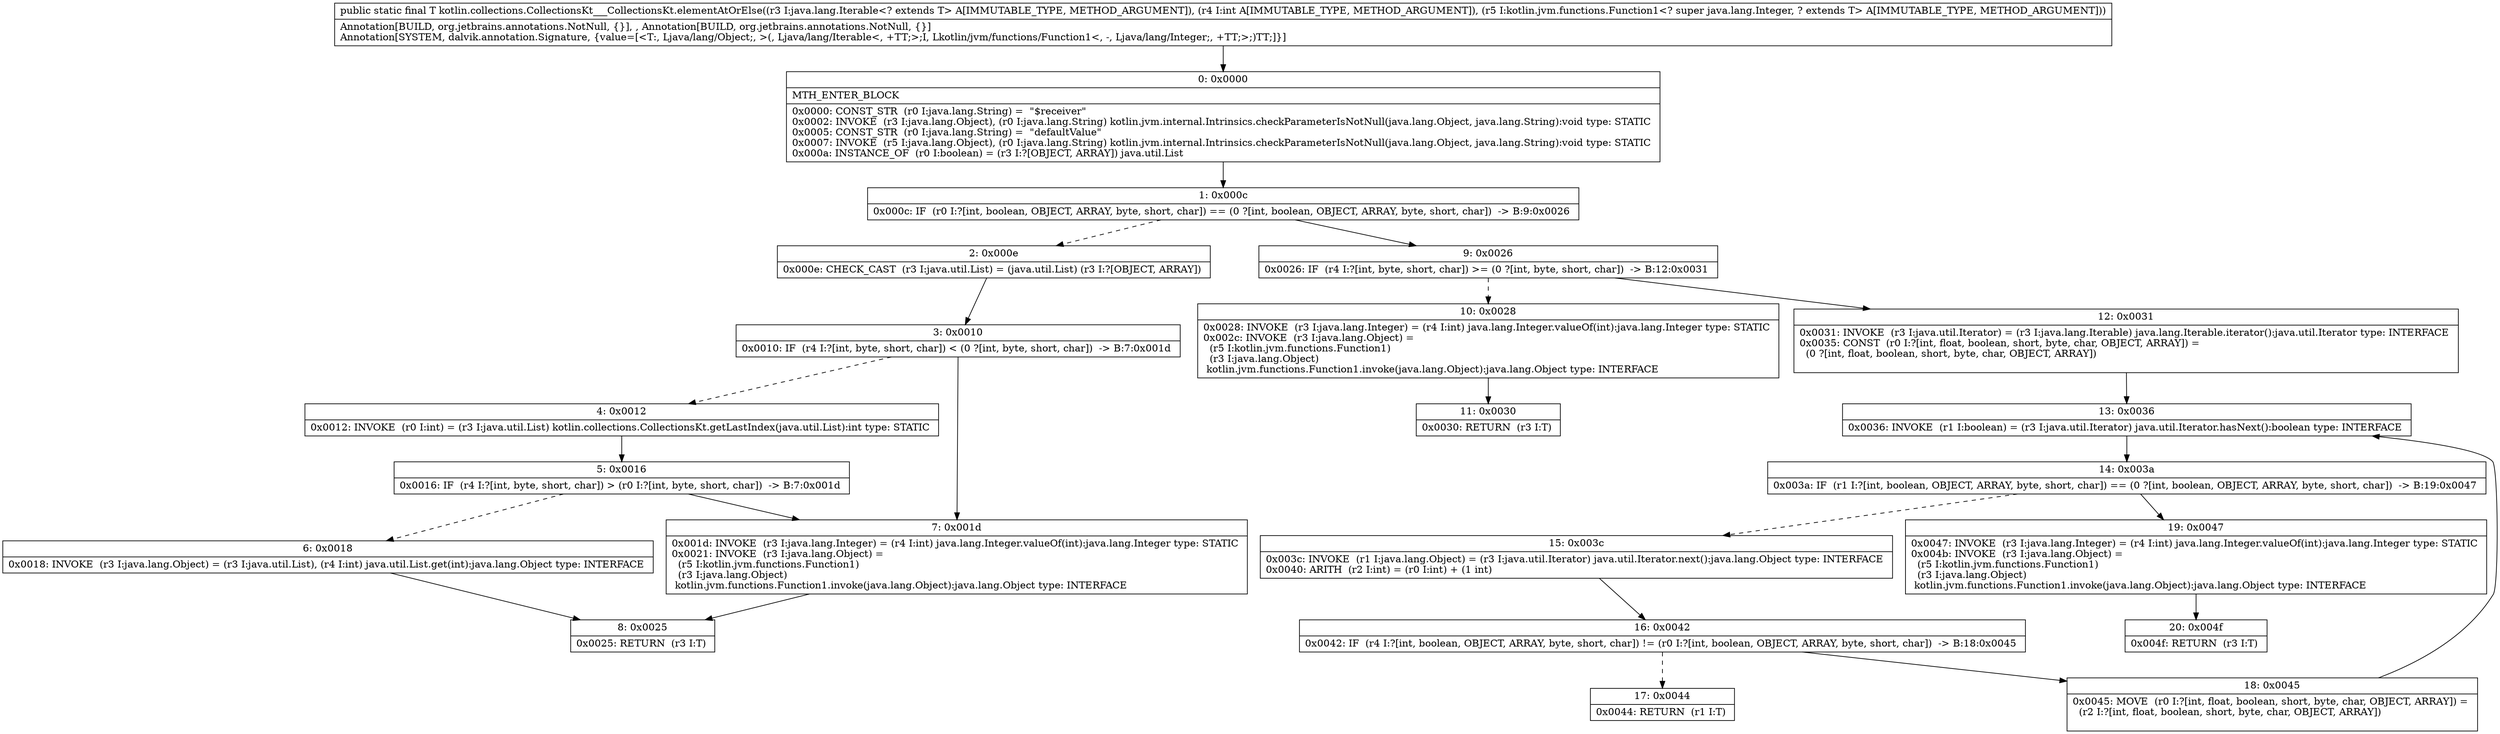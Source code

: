 digraph "CFG forkotlin.collections.CollectionsKt___CollectionsKt.elementAtOrElse(Ljava\/lang\/Iterable;ILkotlin\/jvm\/functions\/Function1;)Ljava\/lang\/Object;" {
Node_0 [shape=record,label="{0\:\ 0x0000|MTH_ENTER_BLOCK\l|0x0000: CONST_STR  (r0 I:java.lang.String) =  \"$receiver\" \l0x0002: INVOKE  (r3 I:java.lang.Object), (r0 I:java.lang.String) kotlin.jvm.internal.Intrinsics.checkParameterIsNotNull(java.lang.Object, java.lang.String):void type: STATIC \l0x0005: CONST_STR  (r0 I:java.lang.String) =  \"defaultValue\" \l0x0007: INVOKE  (r5 I:java.lang.Object), (r0 I:java.lang.String) kotlin.jvm.internal.Intrinsics.checkParameterIsNotNull(java.lang.Object, java.lang.String):void type: STATIC \l0x000a: INSTANCE_OF  (r0 I:boolean) = (r3 I:?[OBJECT, ARRAY]) java.util.List \l}"];
Node_1 [shape=record,label="{1\:\ 0x000c|0x000c: IF  (r0 I:?[int, boolean, OBJECT, ARRAY, byte, short, char]) == (0 ?[int, boolean, OBJECT, ARRAY, byte, short, char])  \-\> B:9:0x0026 \l}"];
Node_2 [shape=record,label="{2\:\ 0x000e|0x000e: CHECK_CAST  (r3 I:java.util.List) = (java.util.List) (r3 I:?[OBJECT, ARRAY]) \l}"];
Node_3 [shape=record,label="{3\:\ 0x0010|0x0010: IF  (r4 I:?[int, byte, short, char]) \< (0 ?[int, byte, short, char])  \-\> B:7:0x001d \l}"];
Node_4 [shape=record,label="{4\:\ 0x0012|0x0012: INVOKE  (r0 I:int) = (r3 I:java.util.List) kotlin.collections.CollectionsKt.getLastIndex(java.util.List):int type: STATIC \l}"];
Node_5 [shape=record,label="{5\:\ 0x0016|0x0016: IF  (r4 I:?[int, byte, short, char]) \> (r0 I:?[int, byte, short, char])  \-\> B:7:0x001d \l}"];
Node_6 [shape=record,label="{6\:\ 0x0018|0x0018: INVOKE  (r3 I:java.lang.Object) = (r3 I:java.util.List), (r4 I:int) java.util.List.get(int):java.lang.Object type: INTERFACE \l}"];
Node_7 [shape=record,label="{7\:\ 0x001d|0x001d: INVOKE  (r3 I:java.lang.Integer) = (r4 I:int) java.lang.Integer.valueOf(int):java.lang.Integer type: STATIC \l0x0021: INVOKE  (r3 I:java.lang.Object) = \l  (r5 I:kotlin.jvm.functions.Function1)\l  (r3 I:java.lang.Object)\l kotlin.jvm.functions.Function1.invoke(java.lang.Object):java.lang.Object type: INTERFACE \l}"];
Node_8 [shape=record,label="{8\:\ 0x0025|0x0025: RETURN  (r3 I:T) \l}"];
Node_9 [shape=record,label="{9\:\ 0x0026|0x0026: IF  (r4 I:?[int, byte, short, char]) \>= (0 ?[int, byte, short, char])  \-\> B:12:0x0031 \l}"];
Node_10 [shape=record,label="{10\:\ 0x0028|0x0028: INVOKE  (r3 I:java.lang.Integer) = (r4 I:int) java.lang.Integer.valueOf(int):java.lang.Integer type: STATIC \l0x002c: INVOKE  (r3 I:java.lang.Object) = \l  (r5 I:kotlin.jvm.functions.Function1)\l  (r3 I:java.lang.Object)\l kotlin.jvm.functions.Function1.invoke(java.lang.Object):java.lang.Object type: INTERFACE \l}"];
Node_11 [shape=record,label="{11\:\ 0x0030|0x0030: RETURN  (r3 I:T) \l}"];
Node_12 [shape=record,label="{12\:\ 0x0031|0x0031: INVOKE  (r3 I:java.util.Iterator) = (r3 I:java.lang.Iterable) java.lang.Iterable.iterator():java.util.Iterator type: INTERFACE \l0x0035: CONST  (r0 I:?[int, float, boolean, short, byte, char, OBJECT, ARRAY]) = \l  (0 ?[int, float, boolean, short, byte, char, OBJECT, ARRAY])\l \l}"];
Node_13 [shape=record,label="{13\:\ 0x0036|0x0036: INVOKE  (r1 I:boolean) = (r3 I:java.util.Iterator) java.util.Iterator.hasNext():boolean type: INTERFACE \l}"];
Node_14 [shape=record,label="{14\:\ 0x003a|0x003a: IF  (r1 I:?[int, boolean, OBJECT, ARRAY, byte, short, char]) == (0 ?[int, boolean, OBJECT, ARRAY, byte, short, char])  \-\> B:19:0x0047 \l}"];
Node_15 [shape=record,label="{15\:\ 0x003c|0x003c: INVOKE  (r1 I:java.lang.Object) = (r3 I:java.util.Iterator) java.util.Iterator.next():java.lang.Object type: INTERFACE \l0x0040: ARITH  (r2 I:int) = (r0 I:int) + (1 int) \l}"];
Node_16 [shape=record,label="{16\:\ 0x0042|0x0042: IF  (r4 I:?[int, boolean, OBJECT, ARRAY, byte, short, char]) != (r0 I:?[int, boolean, OBJECT, ARRAY, byte, short, char])  \-\> B:18:0x0045 \l}"];
Node_17 [shape=record,label="{17\:\ 0x0044|0x0044: RETURN  (r1 I:T) \l}"];
Node_18 [shape=record,label="{18\:\ 0x0045|0x0045: MOVE  (r0 I:?[int, float, boolean, short, byte, char, OBJECT, ARRAY]) = \l  (r2 I:?[int, float, boolean, short, byte, char, OBJECT, ARRAY])\l \l}"];
Node_19 [shape=record,label="{19\:\ 0x0047|0x0047: INVOKE  (r3 I:java.lang.Integer) = (r4 I:int) java.lang.Integer.valueOf(int):java.lang.Integer type: STATIC \l0x004b: INVOKE  (r3 I:java.lang.Object) = \l  (r5 I:kotlin.jvm.functions.Function1)\l  (r3 I:java.lang.Object)\l kotlin.jvm.functions.Function1.invoke(java.lang.Object):java.lang.Object type: INTERFACE \l}"];
Node_20 [shape=record,label="{20\:\ 0x004f|0x004f: RETURN  (r3 I:T) \l}"];
MethodNode[shape=record,label="{public static final T kotlin.collections.CollectionsKt___CollectionsKt.elementAtOrElse((r3 I:java.lang.Iterable\<? extends T\> A[IMMUTABLE_TYPE, METHOD_ARGUMENT]), (r4 I:int A[IMMUTABLE_TYPE, METHOD_ARGUMENT]), (r5 I:kotlin.jvm.functions.Function1\<? super java.lang.Integer, ? extends T\> A[IMMUTABLE_TYPE, METHOD_ARGUMENT]))  | Annotation[BUILD, org.jetbrains.annotations.NotNull, \{\}], , Annotation[BUILD, org.jetbrains.annotations.NotNull, \{\}]\lAnnotation[SYSTEM, dalvik.annotation.Signature, \{value=[\<T:, Ljava\/lang\/Object;, \>(, Ljava\/lang\/Iterable\<, +TT;\>;I, Lkotlin\/jvm\/functions\/Function1\<, \-, Ljava\/lang\/Integer;, +TT;\>;)TT;]\}]\l}"];
MethodNode -> Node_0;
Node_0 -> Node_1;
Node_1 -> Node_2[style=dashed];
Node_1 -> Node_9;
Node_2 -> Node_3;
Node_3 -> Node_4[style=dashed];
Node_3 -> Node_7;
Node_4 -> Node_5;
Node_5 -> Node_6[style=dashed];
Node_5 -> Node_7;
Node_6 -> Node_8;
Node_7 -> Node_8;
Node_9 -> Node_10[style=dashed];
Node_9 -> Node_12;
Node_10 -> Node_11;
Node_12 -> Node_13;
Node_13 -> Node_14;
Node_14 -> Node_15[style=dashed];
Node_14 -> Node_19;
Node_15 -> Node_16;
Node_16 -> Node_17[style=dashed];
Node_16 -> Node_18;
Node_18 -> Node_13;
Node_19 -> Node_20;
}

